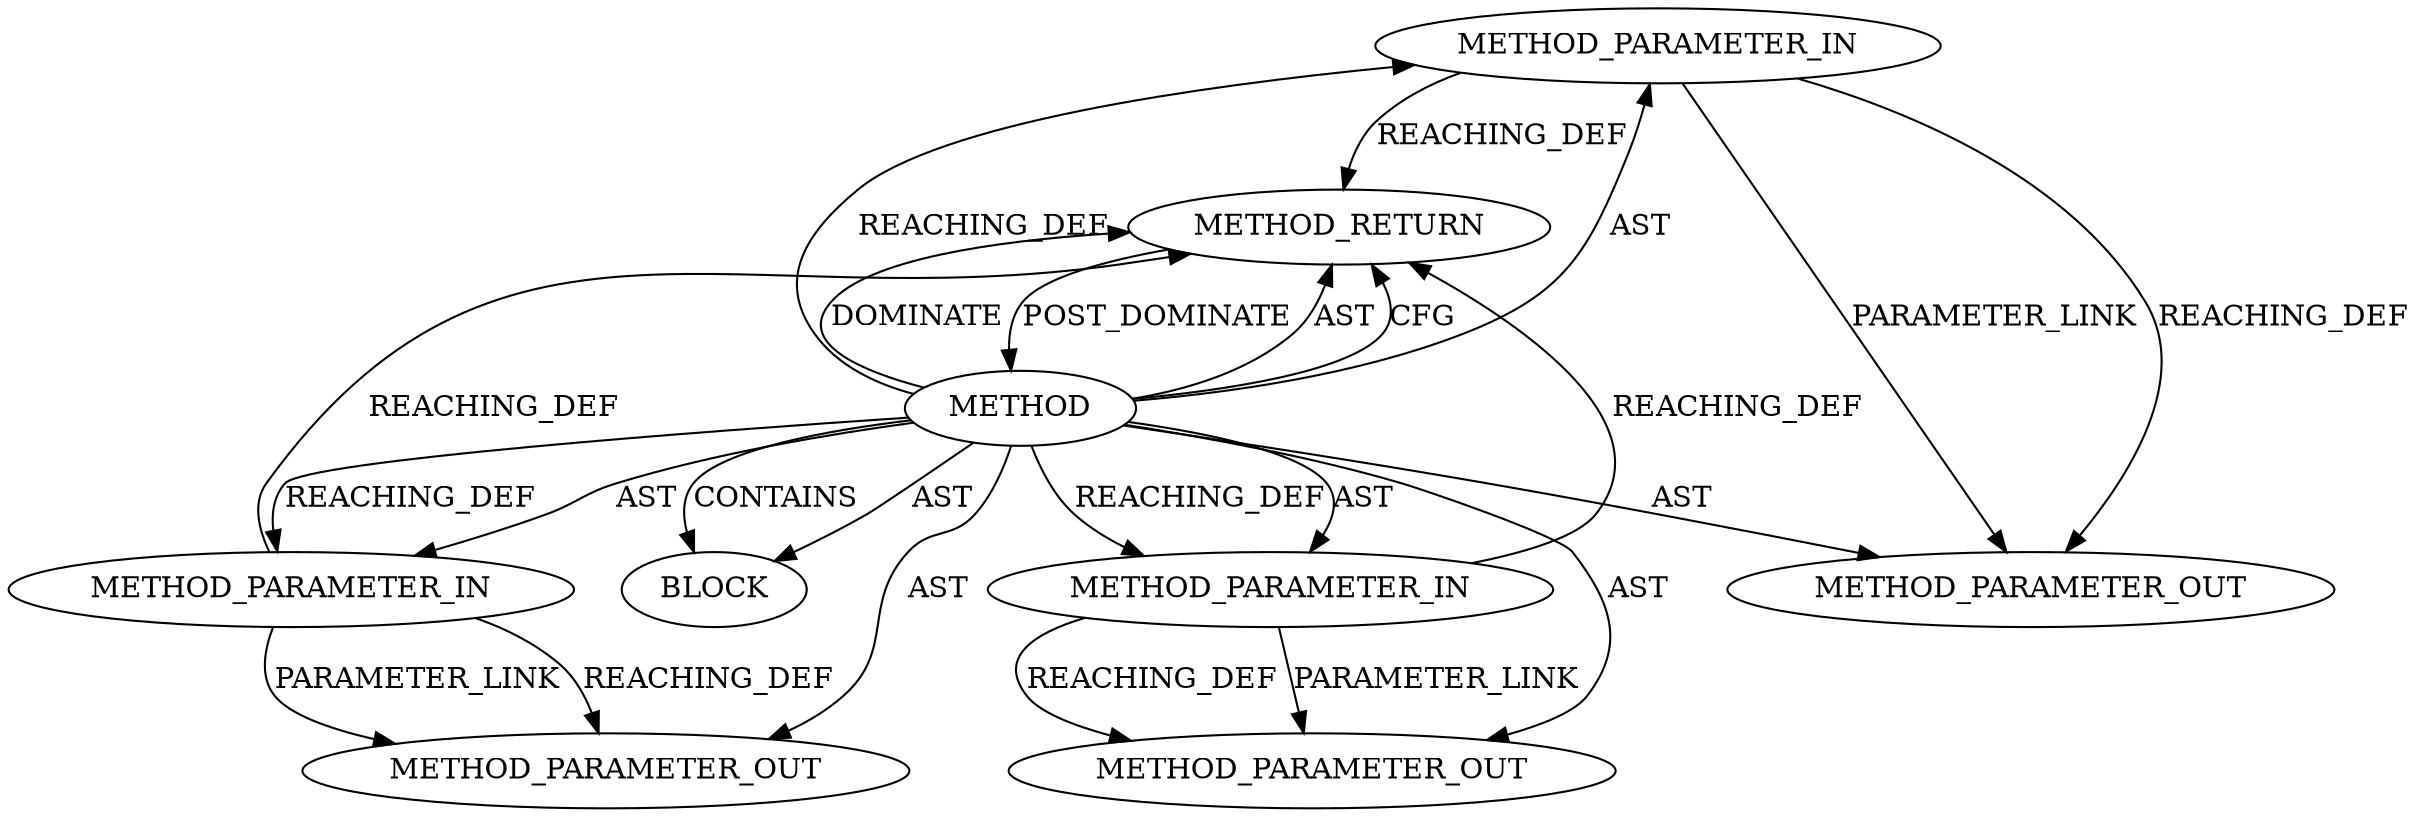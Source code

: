 digraph {
  19708 [label=METHOD_PARAMETER_IN ORDER=1 CODE="p1" IS_VARIADIC=false TYPE_FULL_NAME="ANY" EVALUATION_STRATEGY="BY_VALUE" INDEX=1 NAME="p1"]
  19710 [label=METHOD_PARAMETER_IN ORDER=3 CODE="p3" IS_VARIADIC=false TYPE_FULL_NAME="ANY" EVALUATION_STRATEGY="BY_VALUE" INDEX=3 NAME="p3"]
  21892 [label=METHOD_PARAMETER_OUT ORDER=2 CODE="p2" IS_VARIADIC=false TYPE_FULL_NAME="ANY" EVALUATION_STRATEGY="BY_VALUE" INDEX=2 NAME="p2"]
  19711 [label=BLOCK ORDER=1 ARGUMENT_INDEX=1 CODE="<empty>" TYPE_FULL_NAME="ANY"]
  19712 [label=METHOD_RETURN ORDER=2 CODE="RET" TYPE_FULL_NAME="ANY" EVALUATION_STRATEGY="BY_VALUE"]
  21891 [label=METHOD_PARAMETER_OUT ORDER=1 CODE="p1" IS_VARIADIC=false TYPE_FULL_NAME="ANY" EVALUATION_STRATEGY="BY_VALUE" INDEX=1 NAME="p1"]
  21893 [label=METHOD_PARAMETER_OUT ORDER=3 CODE="p3" IS_VARIADIC=false TYPE_FULL_NAME="ANY" EVALUATION_STRATEGY="BY_VALUE" INDEX=3 NAME="p3"]
  19709 [label=METHOD_PARAMETER_IN ORDER=2 CODE="p2" IS_VARIADIC=false TYPE_FULL_NAME="ANY" EVALUATION_STRATEGY="BY_VALUE" INDEX=2 NAME="p2"]
  19707 [label=METHOD AST_PARENT_TYPE="NAMESPACE_BLOCK" AST_PARENT_FULL_NAME="<global>" ORDER=0 CODE="<empty>" FULL_NAME="copy_from_iter_nocache" IS_EXTERNAL=true FILENAME="<empty>" SIGNATURE="" NAME="copy_from_iter_nocache"]
  19712 -> 19707 [label=POST_DOMINATE ]
  19709 -> 21892 [label=PARAMETER_LINK ]
  19707 -> 19712 [label=AST ]
  19709 -> 21892 [label=REACHING_DEF VARIABLE="p2"]
  19707 -> 19708 [label=REACHING_DEF VARIABLE=""]
  19707 -> 21891 [label=AST ]
  19708 -> 19712 [label=REACHING_DEF VARIABLE="p1"]
  19710 -> 21893 [label=PARAMETER_LINK ]
  19710 -> 21893 [label=REACHING_DEF VARIABLE="p3"]
  19707 -> 19712 [label=CFG ]
  19707 -> 19709 [label=AST ]
  19708 -> 21891 [label=PARAMETER_LINK ]
  19710 -> 19712 [label=REACHING_DEF VARIABLE="p3"]
  19707 -> 21893 [label=AST ]
  19707 -> 19712 [label=DOMINATE ]
  19709 -> 19712 [label=REACHING_DEF VARIABLE="p2"]
  19707 -> 19710 [label=REACHING_DEF VARIABLE=""]
  19707 -> 19708 [label=AST ]
  19707 -> 21892 [label=AST ]
  19707 -> 19711 [label=AST ]
  19707 -> 19710 [label=AST ]
  19708 -> 21891 [label=REACHING_DEF VARIABLE="p1"]
  19707 -> 19711 [label=CONTAINS ]
  19707 -> 19709 [label=REACHING_DEF VARIABLE=""]
}
